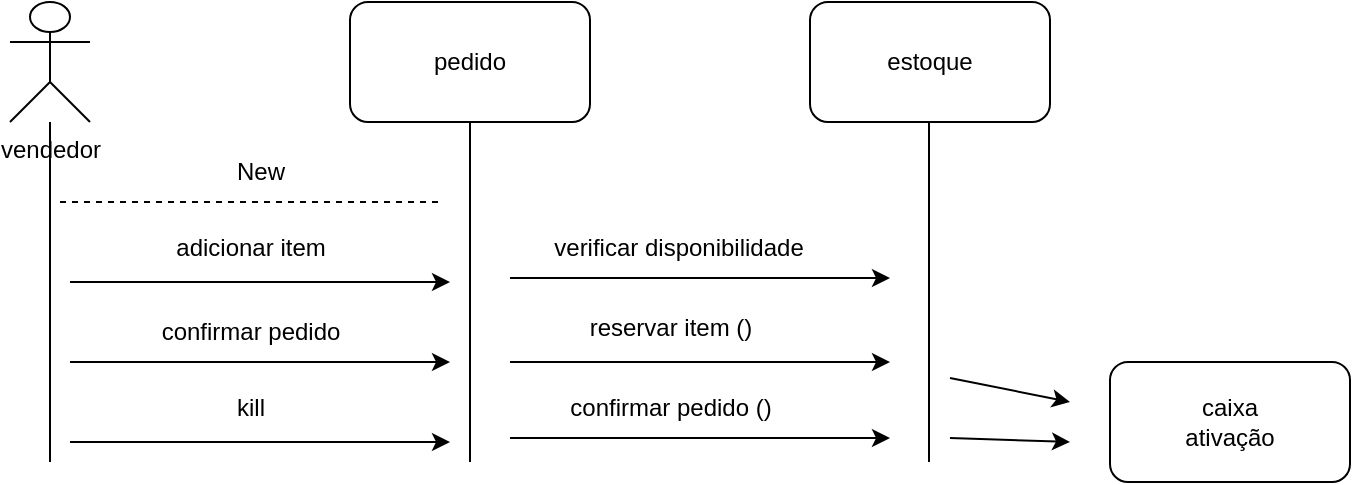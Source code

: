 <mxfile version="27.0.9">
  <diagram name="Página-1" id="RVefjrHmteZ50IDUVVcM">
    <mxGraphModel dx="872" dy="413" grid="1" gridSize="10" guides="1" tooltips="1" connect="1" arrows="1" fold="1" page="1" pageScale="1" pageWidth="827" pageHeight="1169" math="0" shadow="0">
      <root>
        <mxCell id="0" />
        <mxCell id="1" parent="0" />
        <mxCell id="-Bs1wsX55ulhs4TLKeH5-1" value="vendedor" style="shape=umlActor;verticalLabelPosition=bottom;verticalAlign=top;html=1;outlineConnect=0;" vertex="1" parent="1">
          <mxGeometry x="80" y="80" width="40" height="60" as="geometry" />
        </mxCell>
        <mxCell id="-Bs1wsX55ulhs4TLKeH5-2" value="pedido" style="rounded=1;whiteSpace=wrap;html=1;" vertex="1" parent="1">
          <mxGeometry x="250" y="80" width="120" height="60" as="geometry" />
        </mxCell>
        <mxCell id="-Bs1wsX55ulhs4TLKeH5-3" value="" style="endArrow=none;html=1;rounded=0;" edge="1" parent="1" target="-Bs1wsX55ulhs4TLKeH5-1">
          <mxGeometry width="50" height="50" relative="1" as="geometry">
            <mxPoint x="100" y="310" as="sourcePoint" />
            <mxPoint x="110" y="190" as="targetPoint" />
            <Array as="points">
              <mxPoint x="100" y="220" />
            </Array>
          </mxGeometry>
        </mxCell>
        <mxCell id="-Bs1wsX55ulhs4TLKeH5-5" value="" style="endArrow=none;html=1;rounded=0;entryX=0.5;entryY=1;entryDx=0;entryDy=0;" edge="1" parent="1" target="-Bs1wsX55ulhs4TLKeH5-2">
          <mxGeometry width="50" height="50" relative="1" as="geometry">
            <mxPoint x="310" y="310" as="sourcePoint" />
            <mxPoint x="440" y="220" as="targetPoint" />
          </mxGeometry>
        </mxCell>
        <mxCell id="-Bs1wsX55ulhs4TLKeH5-6" value="New" style="text;html=1;align=center;verticalAlign=middle;resizable=0;points=[];autosize=1;strokeColor=none;fillColor=none;" vertex="1" parent="1">
          <mxGeometry x="180" y="150" width="50" height="30" as="geometry" />
        </mxCell>
        <mxCell id="-Bs1wsX55ulhs4TLKeH5-7" value="" style="endArrow=classic;html=1;rounded=0;" edge="1" parent="1">
          <mxGeometry width="50" height="50" relative="1" as="geometry">
            <mxPoint x="110" y="220" as="sourcePoint" />
            <mxPoint x="300" y="220" as="targetPoint" />
          </mxGeometry>
        </mxCell>
        <mxCell id="-Bs1wsX55ulhs4TLKeH5-8" value="adicionar item" style="text;html=1;align=center;verticalAlign=middle;resizable=0;points=[];autosize=1;strokeColor=none;fillColor=none;" vertex="1" parent="1">
          <mxGeometry x="150" y="188" width="100" height="30" as="geometry" />
        </mxCell>
        <mxCell id="-Bs1wsX55ulhs4TLKeH5-9" value="" style="endArrow=classic;html=1;rounded=0;" edge="1" parent="1">
          <mxGeometry width="50" height="50" relative="1" as="geometry">
            <mxPoint x="110" y="260" as="sourcePoint" />
            <mxPoint x="300" y="260" as="targetPoint" />
          </mxGeometry>
        </mxCell>
        <mxCell id="-Bs1wsX55ulhs4TLKeH5-10" value="" style="endArrow=classic;html=1;rounded=0;" edge="1" parent="1">
          <mxGeometry width="50" height="50" relative="1" as="geometry">
            <mxPoint x="110" y="300" as="sourcePoint" />
            <mxPoint x="300" y="300" as="targetPoint" />
          </mxGeometry>
        </mxCell>
        <mxCell id="-Bs1wsX55ulhs4TLKeH5-11" value="confirmar pedido" style="text;html=1;align=center;verticalAlign=middle;resizable=0;points=[];autosize=1;strokeColor=none;fillColor=none;" vertex="1" parent="1">
          <mxGeometry x="145" y="230" width="110" height="30" as="geometry" />
        </mxCell>
        <mxCell id="-Bs1wsX55ulhs4TLKeH5-12" value="kill" style="text;html=1;align=center;verticalAlign=middle;resizable=0;points=[];autosize=1;strokeColor=none;fillColor=none;" vertex="1" parent="1">
          <mxGeometry x="180" y="268" width="40" height="30" as="geometry" />
        </mxCell>
        <mxCell id="-Bs1wsX55ulhs4TLKeH5-13" value="" style="endArrow=classic;html=1;rounded=0;" edge="1" parent="1">
          <mxGeometry width="50" height="50" relative="1" as="geometry">
            <mxPoint x="330" y="218" as="sourcePoint" />
            <mxPoint x="520" y="218" as="targetPoint" />
          </mxGeometry>
        </mxCell>
        <mxCell id="-Bs1wsX55ulhs4TLKeH5-14" value="" style="endArrow=classic;html=1;rounded=0;" edge="1" parent="1">
          <mxGeometry width="50" height="50" relative="1" as="geometry">
            <mxPoint x="330" y="260" as="sourcePoint" />
            <mxPoint x="520" y="260" as="targetPoint" />
          </mxGeometry>
        </mxCell>
        <mxCell id="-Bs1wsX55ulhs4TLKeH5-15" value="" style="endArrow=classic;html=1;rounded=0;" edge="1" parent="1">
          <mxGeometry width="50" height="50" relative="1" as="geometry">
            <mxPoint x="330" y="298" as="sourcePoint" />
            <mxPoint x="520" y="298" as="targetPoint" />
          </mxGeometry>
        </mxCell>
        <mxCell id="-Bs1wsX55ulhs4TLKeH5-16" value="verificar disponibilidade" style="text;html=1;align=center;verticalAlign=middle;resizable=0;points=[];autosize=1;strokeColor=none;fillColor=none;" vertex="1" parent="1">
          <mxGeometry x="339" y="188" width="150" height="30" as="geometry" />
        </mxCell>
        <mxCell id="-Bs1wsX55ulhs4TLKeH5-17" value="reservar item ()" style="text;html=1;align=center;verticalAlign=middle;resizable=0;points=[];autosize=1;strokeColor=none;fillColor=none;" vertex="1" parent="1">
          <mxGeometry x="360" y="228" width="100" height="30" as="geometry" />
        </mxCell>
        <mxCell id="-Bs1wsX55ulhs4TLKeH5-18" value="confirmar pedido ()" style="text;html=1;align=center;verticalAlign=middle;resizable=0;points=[];autosize=1;strokeColor=none;fillColor=none;" vertex="1" parent="1">
          <mxGeometry x="350" y="268" width="120" height="30" as="geometry" />
        </mxCell>
        <mxCell id="-Bs1wsX55ulhs4TLKeH5-19" value="estoque" style="rounded=1;whiteSpace=wrap;html=1;" vertex="1" parent="1">
          <mxGeometry x="480" y="80" width="120" height="60" as="geometry" />
        </mxCell>
        <mxCell id="-Bs1wsX55ulhs4TLKeH5-21" value="" style="endArrow=none;html=1;rounded=0;entryX=0.5;entryY=1;entryDx=0;entryDy=0;" edge="1" parent="1">
          <mxGeometry width="50" height="50" relative="1" as="geometry">
            <mxPoint x="539.5" y="310" as="sourcePoint" />
            <mxPoint x="539.5" y="140" as="targetPoint" />
          </mxGeometry>
        </mxCell>
        <mxCell id="-Bs1wsX55ulhs4TLKeH5-22" value="" style="endArrow=none;dashed=1;html=1;rounded=0;" edge="1" parent="1">
          <mxGeometry width="50" height="50" relative="1" as="geometry">
            <mxPoint x="105" y="180" as="sourcePoint" />
            <mxPoint x="295" y="180" as="targetPoint" />
          </mxGeometry>
        </mxCell>
        <mxCell id="-Bs1wsX55ulhs4TLKeH5-24" value="" style="endArrow=classic;html=1;rounded=0;" edge="1" parent="1">
          <mxGeometry width="50" height="50" relative="1" as="geometry">
            <mxPoint x="550" y="268" as="sourcePoint" />
            <mxPoint x="610" y="280" as="targetPoint" />
          </mxGeometry>
        </mxCell>
        <mxCell id="-Bs1wsX55ulhs4TLKeH5-25" value="" style="endArrow=classic;html=1;rounded=0;" edge="1" parent="1">
          <mxGeometry width="50" height="50" relative="1" as="geometry">
            <mxPoint x="550" y="298" as="sourcePoint" />
            <mxPoint x="610" y="300" as="targetPoint" />
          </mxGeometry>
        </mxCell>
        <mxCell id="-Bs1wsX55ulhs4TLKeH5-26" value="caixa&lt;div&gt;ativação&lt;/div&gt;" style="rounded=1;whiteSpace=wrap;html=1;" vertex="1" parent="1">
          <mxGeometry x="630" y="260" width="120" height="60" as="geometry" />
        </mxCell>
      </root>
    </mxGraphModel>
  </diagram>
</mxfile>

